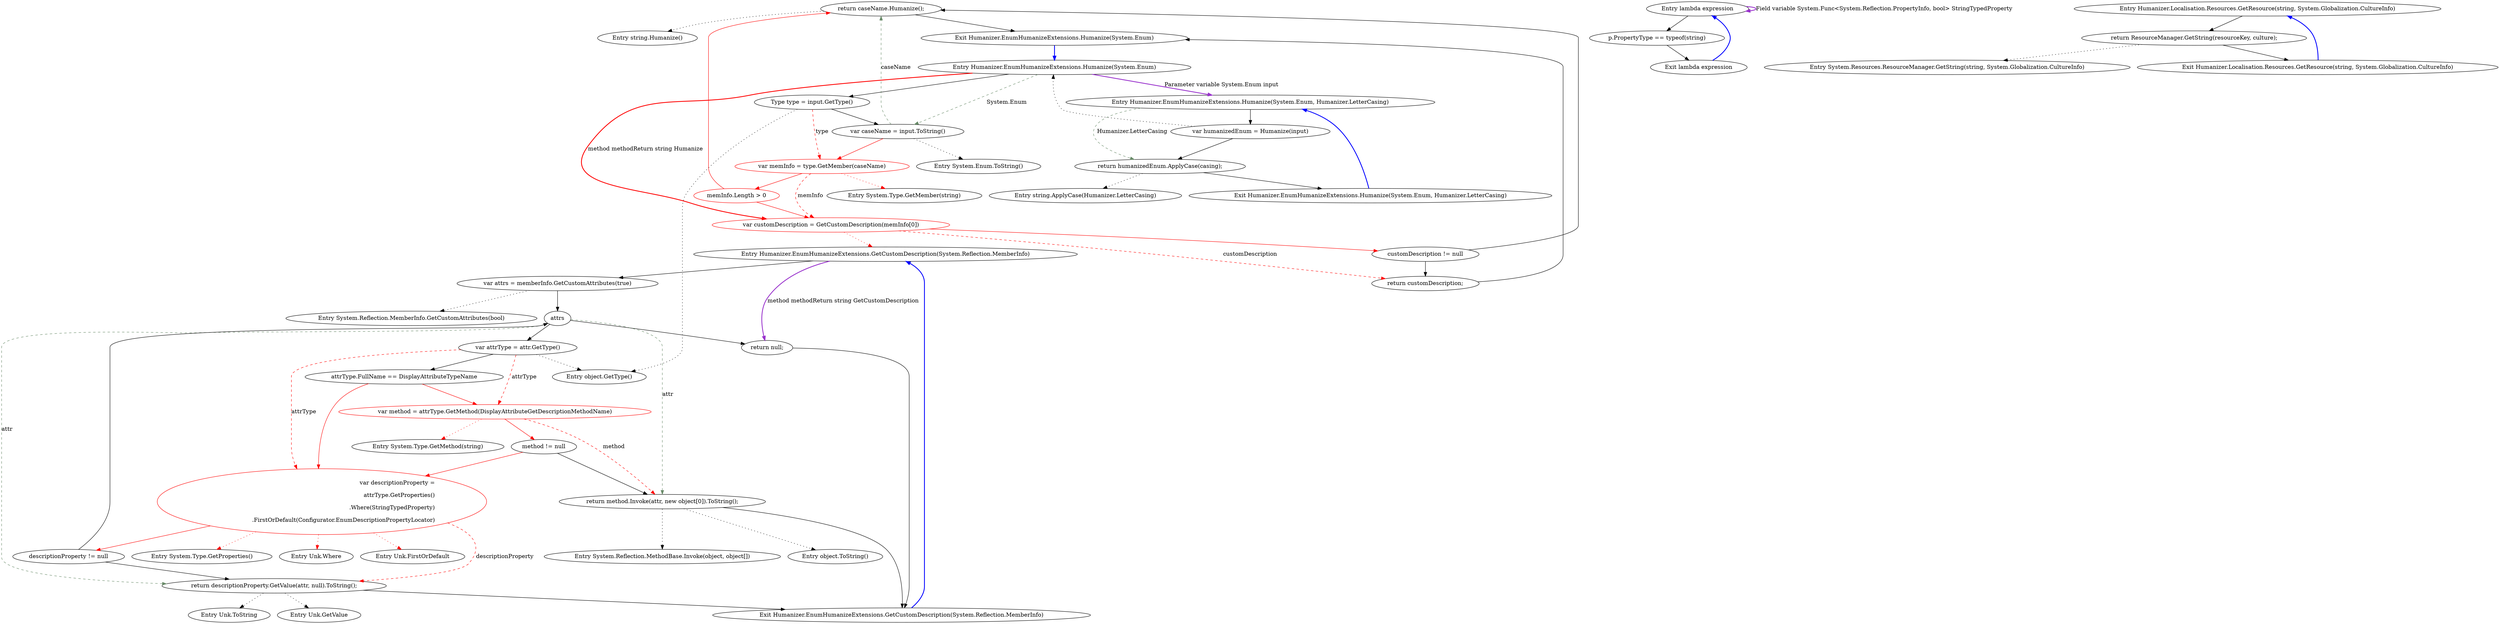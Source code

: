 digraph  {
m0_17 [label="Entry string.Humanize()", span="44-44", cluster="string.Humanize()", file="EnumHumanizeExtensions.cs"];
m0_30 [label="Entry System.Reflection.MemberInfo.GetCustomAttributes(bool)", span="0-0", cluster="System.Reflection.MemberInfo.GetCustomAttributes(bool)", file="EnumHumanizeExtensions.cs"];
m0_32 [label="Entry System.Reflection.MethodBase.Invoke(object, object[])", span="0-0", cluster="System.Reflection.MethodBase.Invoke(object, object[])", file="EnumHumanizeExtensions.cs"];
m0_43 [label="Entry string.ApplyCase(Humanizer.LetterCasing)", span="15-15", cluster="string.ApplyCase(Humanizer.LetterCasing)", file="EnumHumanizeExtensions.cs"];
m0_14 [label="Entry System.Enum.ToString()", span="0-0", cluster="System.Enum.ToString()", file="EnumHumanizeExtensions.cs"];
m0_37 [label="Entry Unk.GetValue", span="", cluster="Unk.GetValue", file="EnumHumanizeExtensions.cs"];
m0_39 [label="Entry Humanizer.EnumHumanizeExtensions.Humanize(System.Enum, Humanizer.LetterCasing)", span="70-70", cluster="Humanizer.EnumHumanizeExtensions.Humanize(System.Enum, Humanizer.LetterCasing)", file="EnumHumanizeExtensions.cs"];
m0_40 [label="var humanizedEnum = Humanize(input)", span="72-72", cluster="Humanizer.EnumHumanizeExtensions.Humanize(System.Enum, Humanizer.LetterCasing)", file="EnumHumanizeExtensions.cs"];
m0_41 [label="return humanizedEnum.ApplyCase(casing);", span="74-74", cluster="Humanizer.EnumHumanizeExtensions.Humanize(System.Enum, Humanizer.LetterCasing)", file="EnumHumanizeExtensions.cs"];
m0_42 [label="Exit Humanizer.EnumHumanizeExtensions.Humanize(System.Enum, Humanizer.LetterCasing)", span="70-70", cluster="Humanizer.EnumHumanizeExtensions.Humanize(System.Enum, Humanizer.LetterCasing)", file="EnumHumanizeExtensions.cs"];
m0_15 [label="Entry System.Type.GetMember(string)", span="0-0", cluster="System.Type.GetMember(string)", file="EnumHumanizeExtensions.cs"];
m0_16 [label="Entry Humanizer.EnumHumanizeExtensions.GetCustomDescription(System.Reflection.MemberInfo)", span="40-40", cluster="Humanizer.EnumHumanizeExtensions.GetCustomDescription(System.Reflection.MemberInfo)", file="EnumHumanizeExtensions.cs"];
m0_18 [label="var attrs = memberInfo.GetCustomAttributes(true)", span="42-42", cluster="Humanizer.EnumHumanizeExtensions.GetCustomDescription(System.Reflection.MemberInfo)", file="EnumHumanizeExtensions.cs"];
m0_19 [label=attrs, span="44-44", cluster="Humanizer.EnumHumanizeExtensions.GetCustomDescription(System.Reflection.MemberInfo)", file="EnumHumanizeExtensions.cs"];
m0_20 [label="var attrType = attr.GetType()", span="46-46", cluster="Humanizer.EnumHumanizeExtensions.GetCustomDescription(System.Reflection.MemberInfo)", file="EnumHumanizeExtensions.cs"];
m0_28 [label="return null;", span="61-61", cluster="Humanizer.EnumHumanizeExtensions.GetCustomDescription(System.Reflection.MemberInfo)", file="EnumHumanizeExtensions.cs"];
m0_24 [label="return method.Invoke(attr, new object[0]).ToString();", span="51-51", cluster="Humanizer.EnumHumanizeExtensions.GetCustomDescription(System.Reflection.MemberInfo)", file="EnumHumanizeExtensions.cs"];
m0_27 [label="return descriptionProperty.GetValue(attr, null).ToString();", span="58-58", cluster="Humanizer.EnumHumanizeExtensions.GetCustomDescription(System.Reflection.MemberInfo)", file="EnumHumanizeExtensions.cs"];
m0_21 [label="attrType.FullName == DisplayAttributeTypeName", span="47-47", cluster="Humanizer.EnumHumanizeExtensions.GetCustomDescription(System.Reflection.MemberInfo)", file="EnumHumanizeExtensions.cs"];
m0_22 [label="var method = attrType.GetMethod(DisplayAttributeGetDescriptionMethodName)", span="49-49", cluster="Humanizer.EnumHumanizeExtensions.GetCustomDescription(System.Reflection.MemberInfo)", color=red, community=0, file="EnumHumanizeExtensions.cs"];
m0_25 [label="var descriptionProperty =\r\n                    attrType.GetProperties()\r\n                        .Where(StringTypedProperty)\r\n                        .FirstOrDefault(Configurator.EnumDescriptionPropertyLocator)", span="53-56", cluster="Humanizer.EnumHumanizeExtensions.GetCustomDescription(System.Reflection.MemberInfo)", color=red, community=0, file="EnumHumanizeExtensions.cs"];
m0_23 [label="method != null", span="50-50", cluster="Humanizer.EnumHumanizeExtensions.GetCustomDescription(System.Reflection.MemberInfo)", file="EnumHumanizeExtensions.cs"];
m0_26 [label="descriptionProperty != null", span="57-57", cluster="Humanizer.EnumHumanizeExtensions.GetCustomDescription(System.Reflection.MemberInfo)", file="EnumHumanizeExtensions.cs"];
m0_29 [label="Exit Humanizer.EnumHumanizeExtensions.GetCustomDescription(System.Reflection.MemberInfo)", span="40-40", cluster="Humanizer.EnumHumanizeExtensions.GetCustomDescription(System.Reflection.MemberInfo)", file="EnumHumanizeExtensions.cs"];
m0_33 [label="Entry object.ToString()", span="0-0", cluster="object.ToString()", file="EnumHumanizeExtensions.cs"];
m0_34 [label="Entry System.Type.GetProperties()", span="0-0", cluster="System.Type.GetProperties()", file="EnumHumanizeExtensions.cs"];
m0_13 [label="Entry object.GetType()", span="0-0", cluster="object.GetType()", file="EnumHumanizeExtensions.cs"];
m0_0 [label="Entry lambda expression", span="15-15", cluster="lambda expression", file="EnumHumanizeExtensions.cs"];
m0_1 [label="p.PropertyType == typeof(string)", span="15-15", cluster="lambda expression", file="EnumHumanizeExtensions.cs"];
m0_2 [label="Exit lambda expression", span="15-15", cluster="lambda expression", file="EnumHumanizeExtensions.cs"];
m0_35 [label="Entry Unk.Where", span="", cluster="Unk.Where", file="EnumHumanizeExtensions.cs"];
m0_31 [label="Entry System.Type.GetMethod(string)", span="0-0", cluster="System.Type.GetMethod(string)", file="EnumHumanizeExtensions.cs"];
m0_36 [label="Entry Unk.FirstOrDefault", span="", cluster="Unk.FirstOrDefault", file="EnumHumanizeExtensions.cs"];
m0_38 [label="Entry Unk.ToString", span="", cluster="Unk.ToString", file="EnumHumanizeExtensions.cs"];
m0_3 [label="Entry Humanizer.EnumHumanizeExtensions.Humanize(System.Enum)", span="22-22", cluster="Humanizer.EnumHumanizeExtensions.Humanize(System.Enum)", file="EnumHumanizeExtensions.cs"];
m0_4 [label="Type type = input.GetType()", span="24-24", cluster="Humanizer.EnumHumanizeExtensions.Humanize(System.Enum)", file="EnumHumanizeExtensions.cs"];
m0_5 [label="var caseName = input.ToString()", span="25-25", cluster="Humanizer.EnumHumanizeExtensions.Humanize(System.Enum)", file="EnumHumanizeExtensions.cs"];
m0_6 [label="var memInfo = type.GetMember(caseName)", span="26-26", cluster="Humanizer.EnumHumanizeExtensions.Humanize(System.Enum)", color=red, community=0, file="EnumHumanizeExtensions.cs"];
m0_11 [label="return caseName.Humanize();", span="36-36", cluster="Humanizer.EnumHumanizeExtensions.Humanize(System.Enum)", file="EnumHumanizeExtensions.cs"];
m0_7 [label="memInfo.Length > 0", span="28-28", cluster="Humanizer.EnumHumanizeExtensions.Humanize(System.Enum)", color=red, community=0, file="EnumHumanizeExtensions.cs"];
m0_8 [label="var customDescription = GetCustomDescription(memInfo[0])", span="30-30", cluster="Humanizer.EnumHumanizeExtensions.Humanize(System.Enum)", color=red, community=0, file="EnumHumanizeExtensions.cs"];
m0_9 [label="customDescription != null", span="32-32", cluster="Humanizer.EnumHumanizeExtensions.Humanize(System.Enum)", file="EnumHumanizeExtensions.cs"];
m0_10 [label="return customDescription;", span="33-33", cluster="Humanizer.EnumHumanizeExtensions.Humanize(System.Enum)", file="EnumHumanizeExtensions.cs"];
m0_12 [label="Exit Humanizer.EnumHumanizeExtensions.Humanize(System.Enum)", span="22-22", cluster="Humanizer.EnumHumanizeExtensions.Humanize(System.Enum)", file="EnumHumanizeExtensions.cs"];
m1_0 [label="Entry Humanizer.Localisation.Resources.GetResource(string, System.Globalization.CultureInfo)", span="18-18", cluster="Humanizer.Localisation.Resources.GetResource(string, System.Globalization.CultureInfo)", file="Resources.cs"];
m1_1 [label="return ResourceManager.GetString(resourceKey, culture);", span="20-20", cluster="Humanizer.Localisation.Resources.GetResource(string, System.Globalization.CultureInfo)", file="Resources.cs"];
m1_2 [label="Exit Humanizer.Localisation.Resources.GetResource(string, System.Globalization.CultureInfo)", span="18-18", cluster="Humanizer.Localisation.Resources.GetResource(string, System.Globalization.CultureInfo)", file="Resources.cs"];
m1_3 [label="Entry System.Resources.ResourceManager.GetString(string, System.Globalization.CultureInfo)", span="0-0", cluster="System.Resources.ResourceManager.GetString(string, System.Globalization.CultureInfo)", file="Resources.cs"];
m0_39 -> m0_40  [key=0, style=solid];
m0_39 -> m0_41  [key=1, style=dashed, color=darkseagreen4, label="Humanizer.LetterCasing"];
m0_40 -> m0_41  [key=0, style=solid];
m0_40 -> m0_3  [key=2, style=dotted];
m0_41 -> m0_42  [key=0, style=solid];
m0_41 -> m0_43  [key=2, style=dotted];
m0_42 -> m0_39  [key=0, style=bold, color=blue];
m0_16 -> m0_18  [key=0, style=solid];
m0_16 -> m0_28  [key=3, color=darkorchid, style=bold, label="method methodReturn string GetCustomDescription"];
m0_18 -> m0_19  [key=0, style=solid];
m0_18 -> m0_30  [key=2, style=dotted];
m0_19 -> m0_20  [key=0, style=solid];
m0_19 -> m0_28  [key=0, style=solid];
m0_19 -> m0_24  [key=1, style=dashed, color=darkseagreen4, label=attr];
m0_19 -> m0_27  [key=1, style=dashed, color=darkseagreen4, label=attr];
m0_20 -> m0_21  [key=0, style=solid];
m0_20 -> m0_13  [key=2, style=dotted];
m0_20 -> m0_22  [key=1, style=dashed, color=red, label=attrType];
m0_20 -> m0_25  [key=1, style=dashed, color=red, label=attrType];
m0_28 -> m0_29  [key=0, style=solid];
m0_24 -> m0_29  [key=0, style=solid];
m0_24 -> m0_32  [key=2, style=dotted];
m0_24 -> m0_33  [key=2, style=dotted];
m0_27 -> m0_29  [key=0, style=solid];
m0_27 -> m0_37  [key=2, style=dotted];
m0_27 -> m0_38  [key=2, style=dotted];
m0_21 -> m0_22  [key=0, style=solid, color=red];
m0_21 -> m0_25  [key=0, style=solid, color=red];
m0_22 -> m0_23  [key=0, style=solid, color=red];
m0_22 -> m0_31  [key=2, style=dotted, color=red];
m0_22 -> m0_24  [key=1, style=dashed, color=red, label=method];
m0_25 -> m0_26  [key=0, style=solid, color=red];
m0_25 -> m0_34  [key=2, style=dotted, color=red];
m0_25 -> m0_35  [key=2, style=dotted, color=red];
m0_25 -> m0_36  [key=2, style=dotted, color=red];
m0_25 -> m0_27  [key=1, style=dashed, color=red, label=descriptionProperty];
m0_23 -> m0_24  [key=0, style=solid];
m0_23 -> m0_25  [key=0, style=solid, color=red];
m0_26 -> m0_27  [key=0, style=solid];
m0_26 -> m0_19  [key=0, style=solid];
m0_29 -> m0_16  [key=0, style=bold, color=blue];
m0_0 -> m0_1  [key=0, style=solid];
m0_0 -> m0_0  [key=3, color=darkorchid, style=bold, label="Field variable System.Func<System.Reflection.PropertyInfo, bool> StringTypedProperty"];
m0_1 -> m0_2  [key=0, style=solid];
m0_2 -> m0_0  [key=0, style=bold, color=blue];
m0_3 -> m0_4  [key=0, style=solid];
m0_3 -> m0_5  [key=1, style=dashed, color=darkseagreen4, label="System.Enum"];
m0_3 -> m0_8  [key=3, color=red, style=bold, label="method methodReturn string Humanize"];
m0_3 -> m0_39  [key=3, color=darkorchid, style=bold, label="Parameter variable System.Enum input"];
m0_4 -> m0_5  [key=0, style=solid];
m0_4 -> m0_13  [key=2, style=dotted];
m0_4 -> m0_6  [key=1, style=dashed, color=red, label=type];
m0_5 -> m0_6  [key=0, style=solid, color=red];
m0_5 -> m0_14  [key=2, style=dotted];
m0_5 -> m0_11  [key=1, style=dashed, color=darkseagreen4, label=caseName];
m0_6 -> m0_7  [key=0, style=solid, color=red];
m0_6 -> m0_15  [key=2, style=dotted, color=red];
m0_6 -> m0_8  [key=1, style=dashed, color=red, label=memInfo];
m0_11 -> m0_12  [key=0, style=solid];
m0_11 -> m0_17  [key=2, style=dotted];
m0_7 -> m0_8  [key=0, style=solid, color=red];
m0_7 -> m0_11  [key=0, style=solid, color=red];
m0_8 -> m0_9  [key=0, style=solid, color=red];
m0_8 -> m0_16  [key=2, style=dotted, color=red];
m0_8 -> m0_10  [key=1, style=dashed, color=red, label=customDescription];
m0_9 -> m0_10  [key=0, style=solid];
m0_9 -> m0_11  [key=0, style=solid];
m0_10 -> m0_12  [key=0, style=solid];
m0_12 -> m0_3  [key=0, style=bold, color=blue];
m1_0 -> m1_1  [key=0, style=solid];
m1_1 -> m1_2  [key=0, style=solid];
m1_1 -> m1_3  [key=2, style=dotted];
m1_2 -> m1_0  [key=0, style=bold, color=blue];
}
